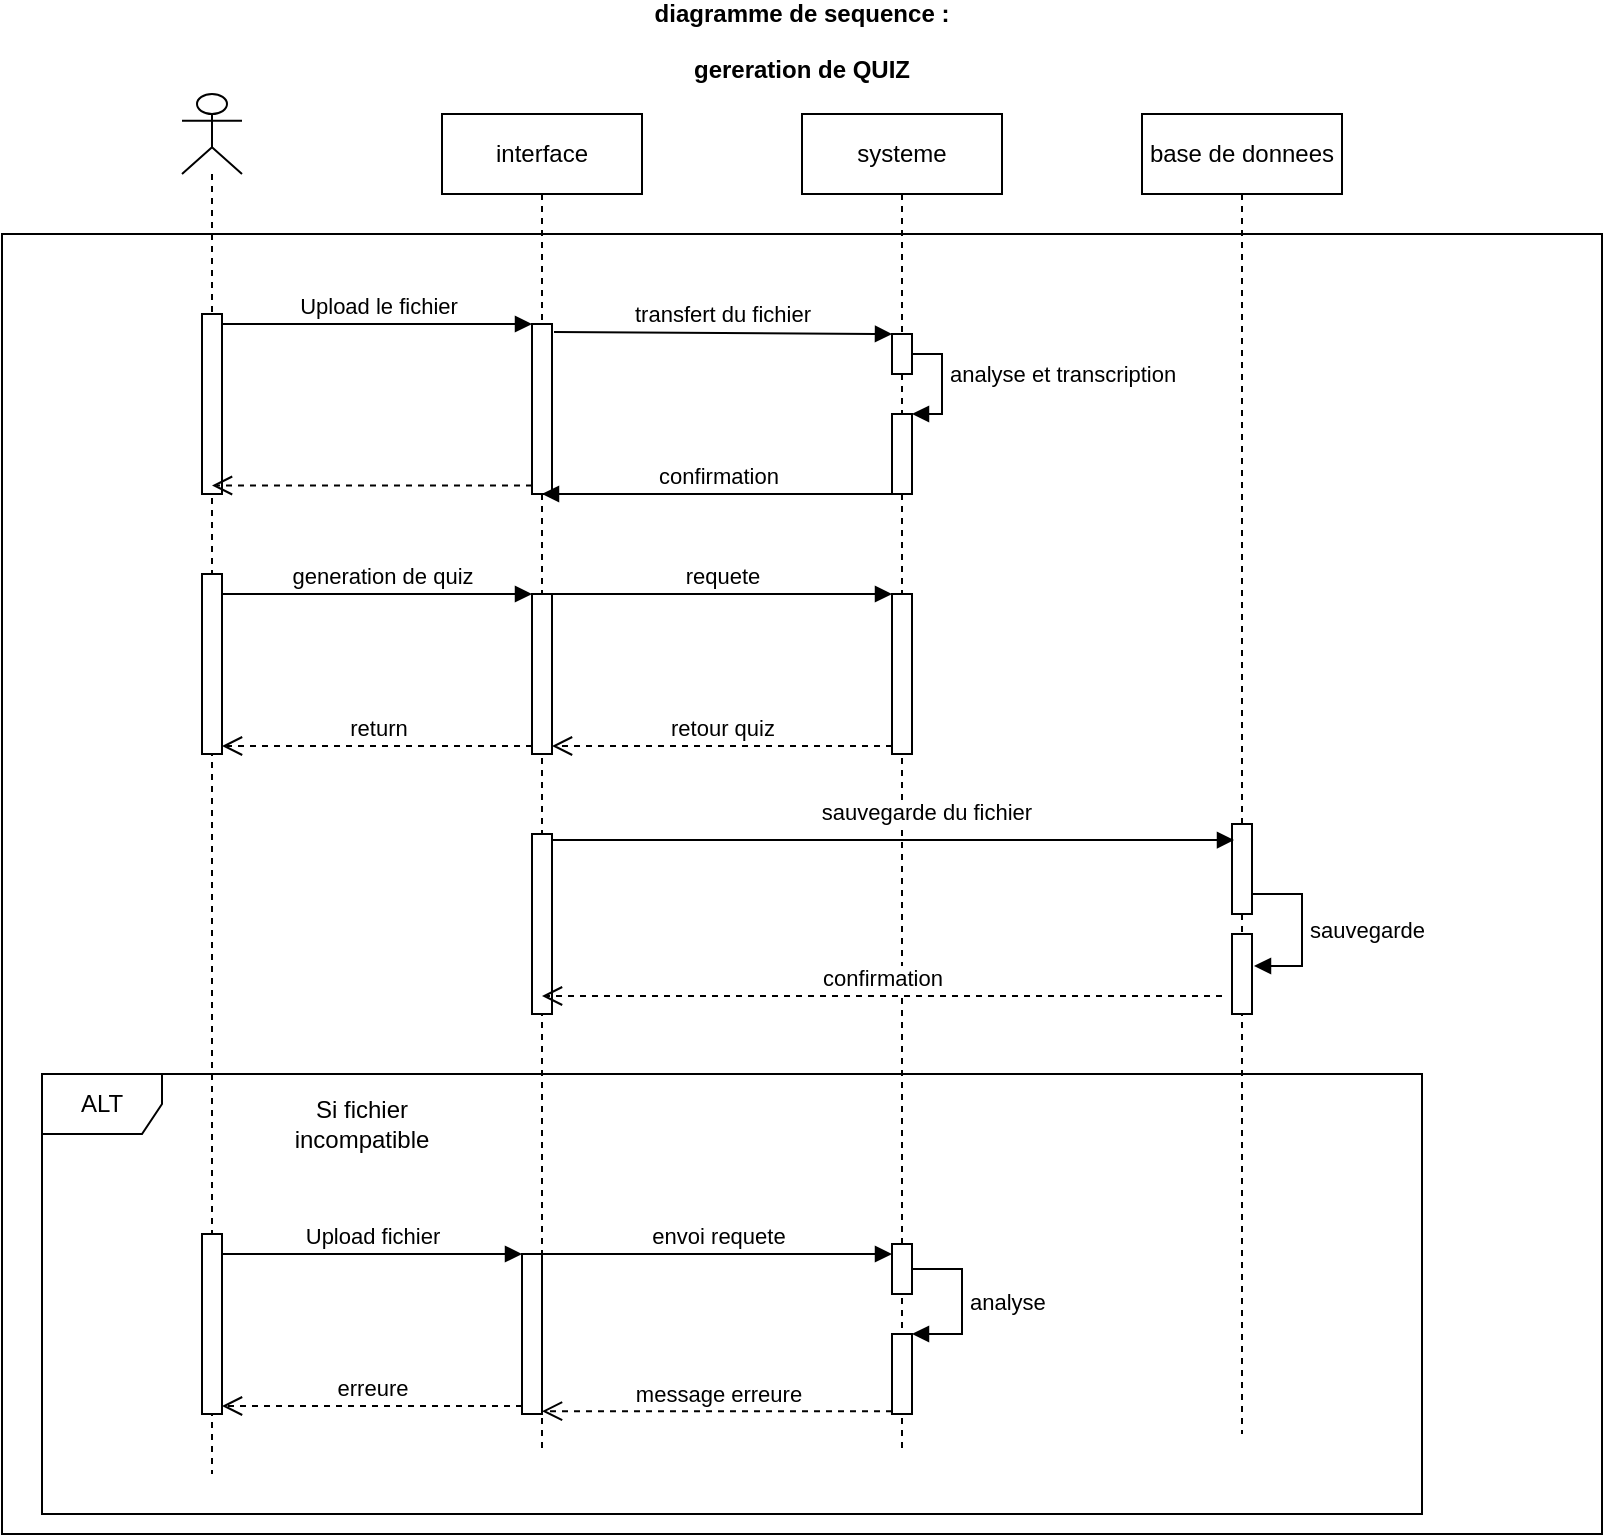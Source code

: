 <mxfile version="20.8.16" type="device"><diagram name="Page-1" id="NcVfyp49LnsegLsyff2Z"><mxGraphModel dx="1299" dy="598" grid="1" gridSize="10" guides="1" tooltips="1" connect="1" arrows="1" fold="1" page="1" pageScale="1" pageWidth="1100" pageHeight="850" math="0" shadow="0"><root><mxCell id="0"/><mxCell id="1" parent="0"/><mxCell id="IGbwf0BtuBBlc1XOmiGV-2" value="" style="rounded=0;whiteSpace=wrap;html=1;" parent="1" vertex="1"><mxGeometry x="40" y="120" width="800" height="650" as="geometry"/></mxCell><mxCell id="IGbwf0BtuBBlc1XOmiGV-1" value="" style="shape=umlLifeline;participant=umlActor;perimeter=lifelinePerimeter;whiteSpace=wrap;html=1;container=1;collapsible=0;recursiveResize=0;verticalAlign=top;spacingTop=36;outlineConnect=0;" parent="1" vertex="1"><mxGeometry x="130" y="50" width="30" height="690" as="geometry"/></mxCell><mxCell id="IGbwf0BtuBBlc1XOmiGV-12" value="" style="html=1;points=[];perimeter=orthogonalPerimeter;" parent="IGbwf0BtuBBlc1XOmiGV-1" vertex="1"><mxGeometry x="10" y="110" width="10" height="90" as="geometry"/></mxCell><mxCell id="6lvQW8c1K3Nayk8XKnk5-1" value="" style="html=1;points=[];perimeter=orthogonalPerimeter;" parent="IGbwf0BtuBBlc1XOmiGV-1" vertex="1"><mxGeometry x="10" y="240" width="10" height="90" as="geometry"/></mxCell><mxCell id="IGbwf0BtuBBlc1XOmiGV-9" value="interface" style="shape=umlLifeline;perimeter=lifelinePerimeter;whiteSpace=wrap;html=1;container=1;collapsible=0;recursiveResize=0;outlineConnect=0;" parent="1" vertex="1"><mxGeometry x="260" y="60" width="100" height="670" as="geometry"/></mxCell><mxCell id="IGbwf0BtuBBlc1XOmiGV-13" value="" style="html=1;points=[];perimeter=orthogonalPerimeter;" parent="IGbwf0BtuBBlc1XOmiGV-9" vertex="1"><mxGeometry x="45" y="105" width="10" height="85" as="geometry"/></mxCell><mxCell id="6lvQW8c1K3Nayk8XKnk5-2" value="" style="html=1;points=[];perimeter=orthogonalPerimeter;" parent="IGbwf0BtuBBlc1XOmiGV-9" vertex="1"><mxGeometry x="45" y="240" width="10" height="80" as="geometry"/></mxCell><mxCell id="6lvQW8c1K3Nayk8XKnk5-9" value="" style="html=1;points=[];perimeter=orthogonalPerimeter;" parent="IGbwf0BtuBBlc1XOmiGV-9" vertex="1"><mxGeometry x="45" y="360" width="10" height="90" as="geometry"/></mxCell><mxCell id="IGbwf0BtuBBlc1XOmiGV-10" value="systeme" style="shape=umlLifeline;perimeter=lifelinePerimeter;whiteSpace=wrap;html=1;container=1;collapsible=0;recursiveResize=0;outlineConnect=0;" parent="1" vertex="1"><mxGeometry x="440" y="60" width="100" height="670" as="geometry"/></mxCell><mxCell id="IGbwf0BtuBBlc1XOmiGV-16" value="" style="html=1;points=[];perimeter=orthogonalPerimeter;" parent="IGbwf0BtuBBlc1XOmiGV-10" vertex="1"><mxGeometry x="45" y="110" width="10" height="20" as="geometry"/></mxCell><mxCell id="IGbwf0BtuBBlc1XOmiGV-23" value="" style="html=1;points=[];perimeter=orthogonalPerimeter;" parent="IGbwf0BtuBBlc1XOmiGV-10" vertex="1"><mxGeometry x="45" y="150" width="10" height="40" as="geometry"/></mxCell><mxCell id="IGbwf0BtuBBlc1XOmiGV-24" value="analyse et transcription" style="edgeStyle=orthogonalEdgeStyle;html=1;align=left;spacingLeft=2;endArrow=block;rounded=0;" parent="IGbwf0BtuBBlc1XOmiGV-10" edge="1"><mxGeometry relative="1" as="geometry"><mxPoint x="55" y="110" as="sourcePoint"/><Array as="points"><mxPoint x="55" y="120"/><mxPoint x="70" y="120"/><mxPoint x="70" y="150"/></Array><mxPoint x="55" y="150" as="targetPoint"/></mxGeometry></mxCell><mxCell id="6lvQW8c1K3Nayk8XKnk5-6" value="" style="html=1;points=[];perimeter=orthogonalPerimeter;" parent="IGbwf0BtuBBlc1XOmiGV-10" vertex="1"><mxGeometry x="45" y="240" width="10" height="80" as="geometry"/></mxCell><mxCell id="IGbwf0BtuBBlc1XOmiGV-14" value="Upload le fichier" style="html=1;verticalAlign=bottom;endArrow=block;entryX=0;entryY=0;rounded=0;" parent="1" source="IGbwf0BtuBBlc1XOmiGV-12" target="IGbwf0BtuBBlc1XOmiGV-13" edge="1"><mxGeometry relative="1" as="geometry"><mxPoint x="230" y="165" as="sourcePoint"/></mxGeometry></mxCell><mxCell id="IGbwf0BtuBBlc1XOmiGV-15" value="" style="html=1;verticalAlign=bottom;endArrow=open;dashed=1;endSize=8;exitX=0;exitY=0.95;rounded=0;" parent="1" source="IGbwf0BtuBBlc1XOmiGV-13" target="IGbwf0BtuBBlc1XOmiGV-1" edge="1"><mxGeometry relative="1" as="geometry"><mxPoint x="230" y="241" as="targetPoint"/></mxGeometry></mxCell><mxCell id="IGbwf0BtuBBlc1XOmiGV-17" value="transfert du fichier" style="html=1;verticalAlign=bottom;endArrow=block;entryX=0;entryY=0;rounded=0;exitX=1.1;exitY=0.047;exitDx=0;exitDy=0;exitPerimeter=0;" parent="1" source="IGbwf0BtuBBlc1XOmiGV-13" target="IGbwf0BtuBBlc1XOmiGV-16" edge="1"><mxGeometry relative="1" as="geometry"><mxPoint x="380" y="170" as="sourcePoint"/></mxGeometry></mxCell><mxCell id="IGbwf0BtuBBlc1XOmiGV-19" value="base de donnees" style="shape=umlLifeline;perimeter=lifelinePerimeter;whiteSpace=wrap;html=1;container=1;collapsible=0;recursiveResize=0;outlineConnect=0;" parent="1" vertex="1"><mxGeometry x="610" y="60" width="100" height="660" as="geometry"/></mxCell><mxCell id="srWY0nrf0-YTeYCERIwz-1" value="" style="html=1;points=[];perimeter=orthogonalPerimeter;" parent="IGbwf0BtuBBlc1XOmiGV-19" vertex="1"><mxGeometry x="45" y="355" width="10" height="45" as="geometry"/></mxCell><mxCell id="srWY0nrf0-YTeYCERIwz-6" value="" style="html=1;points=[];perimeter=orthogonalPerimeter;" parent="IGbwf0BtuBBlc1XOmiGV-19" vertex="1"><mxGeometry x="45" y="410" width="10" height="40" as="geometry"/></mxCell><mxCell id="srWY0nrf0-YTeYCERIwz-7" value="sauvegarde" style="edgeStyle=orthogonalEdgeStyle;html=1;align=left;spacingLeft=2;endArrow=block;rounded=0;entryX=1.1;entryY=0.4;entryDx=0;entryDy=0;entryPerimeter=0;" parent="IGbwf0BtuBBlc1XOmiGV-19" target="srWY0nrf0-YTeYCERIwz-6" edge="1"><mxGeometry relative="1" as="geometry"><mxPoint x="55" y="390" as="sourcePoint"/><Array as="points"><mxPoint x="80" y="390"/><mxPoint x="80" y="426"/></Array></mxGeometry></mxCell><mxCell id="IGbwf0BtuBBlc1XOmiGV-25" value="confirmation" style="html=1;verticalAlign=bottom;endArrow=block;rounded=0;entryX=0.5;entryY=1;entryDx=0;entryDy=0;entryPerimeter=0;exitX=0;exitY=1;exitDx=0;exitDy=0;exitPerimeter=0;" parent="1" source="IGbwf0BtuBBlc1XOmiGV-23" target="IGbwf0BtuBBlc1XOmiGV-13" edge="1"><mxGeometry width="80" relative="1" as="geometry"><mxPoint x="450" y="250" as="sourcePoint"/><mxPoint x="530" y="250" as="targetPoint"/><Array as="points"><mxPoint x="400" y="250"/></Array></mxGeometry></mxCell><mxCell id="IGbwf0BtuBBlc1XOmiGV-38" value="diagramme de sequence :&#10;&#10;gereration de QUIZ" style="text;align=center;fontStyle=1;verticalAlign=middle;spacingLeft=3;spacingRight=3;strokeColor=none;rotatable=0;points=[[0,0.5],[1,0.5]];portConstraint=eastwest;" parent="1" vertex="1"><mxGeometry x="400" y="10" width="80" height="26" as="geometry"/></mxCell><mxCell id="6lvQW8c1K3Nayk8XKnk5-3" value="generation de quiz" style="html=1;verticalAlign=bottom;endArrow=block;entryX=0;entryY=0;rounded=0;" parent="1" source="6lvQW8c1K3Nayk8XKnk5-1" target="6lvQW8c1K3Nayk8XKnk5-2" edge="1"><mxGeometry x="0.032" relative="1" as="geometry"><mxPoint x="235" y="300" as="sourcePoint"/><Array as="points"><mxPoint x="240" y="300"/></Array><mxPoint as="offset"/></mxGeometry></mxCell><mxCell id="6lvQW8c1K3Nayk8XKnk5-4" value="return" style="html=1;verticalAlign=bottom;endArrow=open;dashed=1;endSize=8;exitX=0;exitY=0.95;rounded=0;" parent="1" source="6lvQW8c1K3Nayk8XKnk5-2" target="6lvQW8c1K3Nayk8XKnk5-1" edge="1"><mxGeometry relative="1" as="geometry"><mxPoint x="235" y="376" as="targetPoint"/></mxGeometry></mxCell><mxCell id="6lvQW8c1K3Nayk8XKnk5-7" value="requete" style="html=1;verticalAlign=bottom;endArrow=block;entryX=0;entryY=0;rounded=0;" parent="1" source="6lvQW8c1K3Nayk8XKnk5-2" target="6lvQW8c1K3Nayk8XKnk5-6" edge="1"><mxGeometry relative="1" as="geometry"><mxPoint x="415" y="300" as="sourcePoint"/></mxGeometry></mxCell><mxCell id="6lvQW8c1K3Nayk8XKnk5-8" value="retour quiz" style="html=1;verticalAlign=bottom;endArrow=open;dashed=1;endSize=8;exitX=0;exitY=0.95;rounded=0;" parent="1" source="6lvQW8c1K3Nayk8XKnk5-6" target="6lvQW8c1K3Nayk8XKnk5-2" edge="1"><mxGeometry relative="1" as="geometry"><mxPoint x="415" y="376" as="targetPoint"/><Array as="points"><mxPoint x="460" y="376"/></Array></mxGeometry></mxCell><mxCell id="6lvQW8c1K3Nayk8XKnk5-11" value="sauvegarde du fichier" style="html=1;verticalAlign=bottom;endArrow=block;entryX=0.1;entryY=0.178;rounded=0;entryDx=0;entryDy=0;entryPerimeter=0;" parent="1" source="6lvQW8c1K3Nayk8XKnk5-9" target="srWY0nrf0-YTeYCERIwz-1" edge="1"><mxGeometry x="0.104" y="5" relative="1" as="geometry"><mxPoint x="580" y="425" as="sourcePoint"/><mxPoint x="-1" as="offset"/><mxPoint x="650" y="425.0" as="targetPoint"/></mxGeometry></mxCell><mxCell id="6lvQW8c1K3Nayk8XKnk5-12" value="confirmation" style="html=1;verticalAlign=bottom;endArrow=open;dashed=1;endSize=8;exitX=0;exitY=0.95;rounded=0;" parent="1" edge="1"><mxGeometry relative="1" as="geometry"><mxPoint x="310" y="501" as="targetPoint"/><mxPoint x="650" y="501" as="sourcePoint"/></mxGeometry></mxCell><mxCell id="6lvQW8c1K3Nayk8XKnk5-13" value="ALT" style="shape=umlFrame;whiteSpace=wrap;html=1;" parent="1" vertex="1"><mxGeometry x="60" y="540" width="690" height="220" as="geometry"/></mxCell><mxCell id="6lvQW8c1K3Nayk8XKnk5-14" value="Si fichier incompatible" style="text;html=1;strokeColor=none;fillColor=none;align=center;verticalAlign=middle;whiteSpace=wrap;rounded=0;" parent="1" vertex="1"><mxGeometry x="190" y="550" width="60" height="30" as="geometry"/></mxCell><mxCell id="6lvQW8c1K3Nayk8XKnk5-18" value="" style="html=1;points=[];perimeter=orthogonalPerimeter;" parent="1" vertex="1"><mxGeometry x="300" y="630" width="10" height="80" as="geometry"/></mxCell><mxCell id="6lvQW8c1K3Nayk8XKnk5-19" value="Upload fichier" style="html=1;verticalAlign=bottom;endArrow=block;entryX=0;entryY=0;rounded=0;" parent="1" source="6lvQW8c1K3Nayk8XKnk5-21" target="6lvQW8c1K3Nayk8XKnk5-18" edge="1"><mxGeometry relative="1" as="geometry"><mxPoint x="230" y="630" as="sourcePoint"/></mxGeometry></mxCell><mxCell id="6lvQW8c1K3Nayk8XKnk5-20" value="erreure" style="html=1;verticalAlign=bottom;endArrow=open;dashed=1;endSize=8;exitX=0;exitY=0.95;rounded=0;" parent="1" source="6lvQW8c1K3Nayk8XKnk5-18" target="6lvQW8c1K3Nayk8XKnk5-21" edge="1"><mxGeometry relative="1" as="geometry"><mxPoint x="230" y="706" as="targetPoint"/></mxGeometry></mxCell><mxCell id="6lvQW8c1K3Nayk8XKnk5-21" value="" style="html=1;points=[];perimeter=orthogonalPerimeter;" parent="1" vertex="1"><mxGeometry x="140" y="620" width="10" height="90" as="geometry"/></mxCell><mxCell id="6lvQW8c1K3Nayk8XKnk5-30" value="" style="html=1;points=[];perimeter=orthogonalPerimeter;" parent="1" vertex="1"><mxGeometry x="485" y="625" width="10" height="25" as="geometry"/></mxCell><mxCell id="6lvQW8c1K3Nayk8XKnk5-31" value="" style="html=1;points=[];perimeter=orthogonalPerimeter;" parent="1" vertex="1"><mxGeometry x="485" y="670" width="10" height="40" as="geometry"/></mxCell><mxCell id="6lvQW8c1K3Nayk8XKnk5-32" value="analyse" style="edgeStyle=orthogonalEdgeStyle;html=1;align=left;spacingLeft=2;endArrow=block;rounded=0;entryX=1;entryY=0;" parent="1" source="6lvQW8c1K3Nayk8XKnk5-30" target="6lvQW8c1K3Nayk8XKnk5-31" edge="1"><mxGeometry relative="1" as="geometry"><mxPoint x="490" y="650" as="sourcePoint"/><Array as="points"><mxPoint x="520" y="638"/><mxPoint x="520" y="670"/></Array></mxGeometry></mxCell><mxCell id="6lvQW8c1K3Nayk8XKnk5-33" value="envoi requete" style="html=1;verticalAlign=bottom;endArrow=block;rounded=0;" parent="1" target="6lvQW8c1K3Nayk8XKnk5-30" edge="1"><mxGeometry width="80" relative="1" as="geometry"><mxPoint x="310" y="630" as="sourcePoint"/><mxPoint x="390" y="630" as="targetPoint"/></mxGeometry></mxCell><mxCell id="6lvQW8c1K3Nayk8XKnk5-34" value="message erreure" style="html=1;verticalAlign=bottom;endArrow=open;dashed=1;endSize=8;rounded=0;" parent="1" target="6lvQW8c1K3Nayk8XKnk5-18" edge="1"><mxGeometry relative="1" as="geometry"><mxPoint x="485" y="708.57" as="sourcePoint"/><mxPoint x="405" y="708.57" as="targetPoint"/></mxGeometry></mxCell></root></mxGraphModel></diagram></mxfile>
